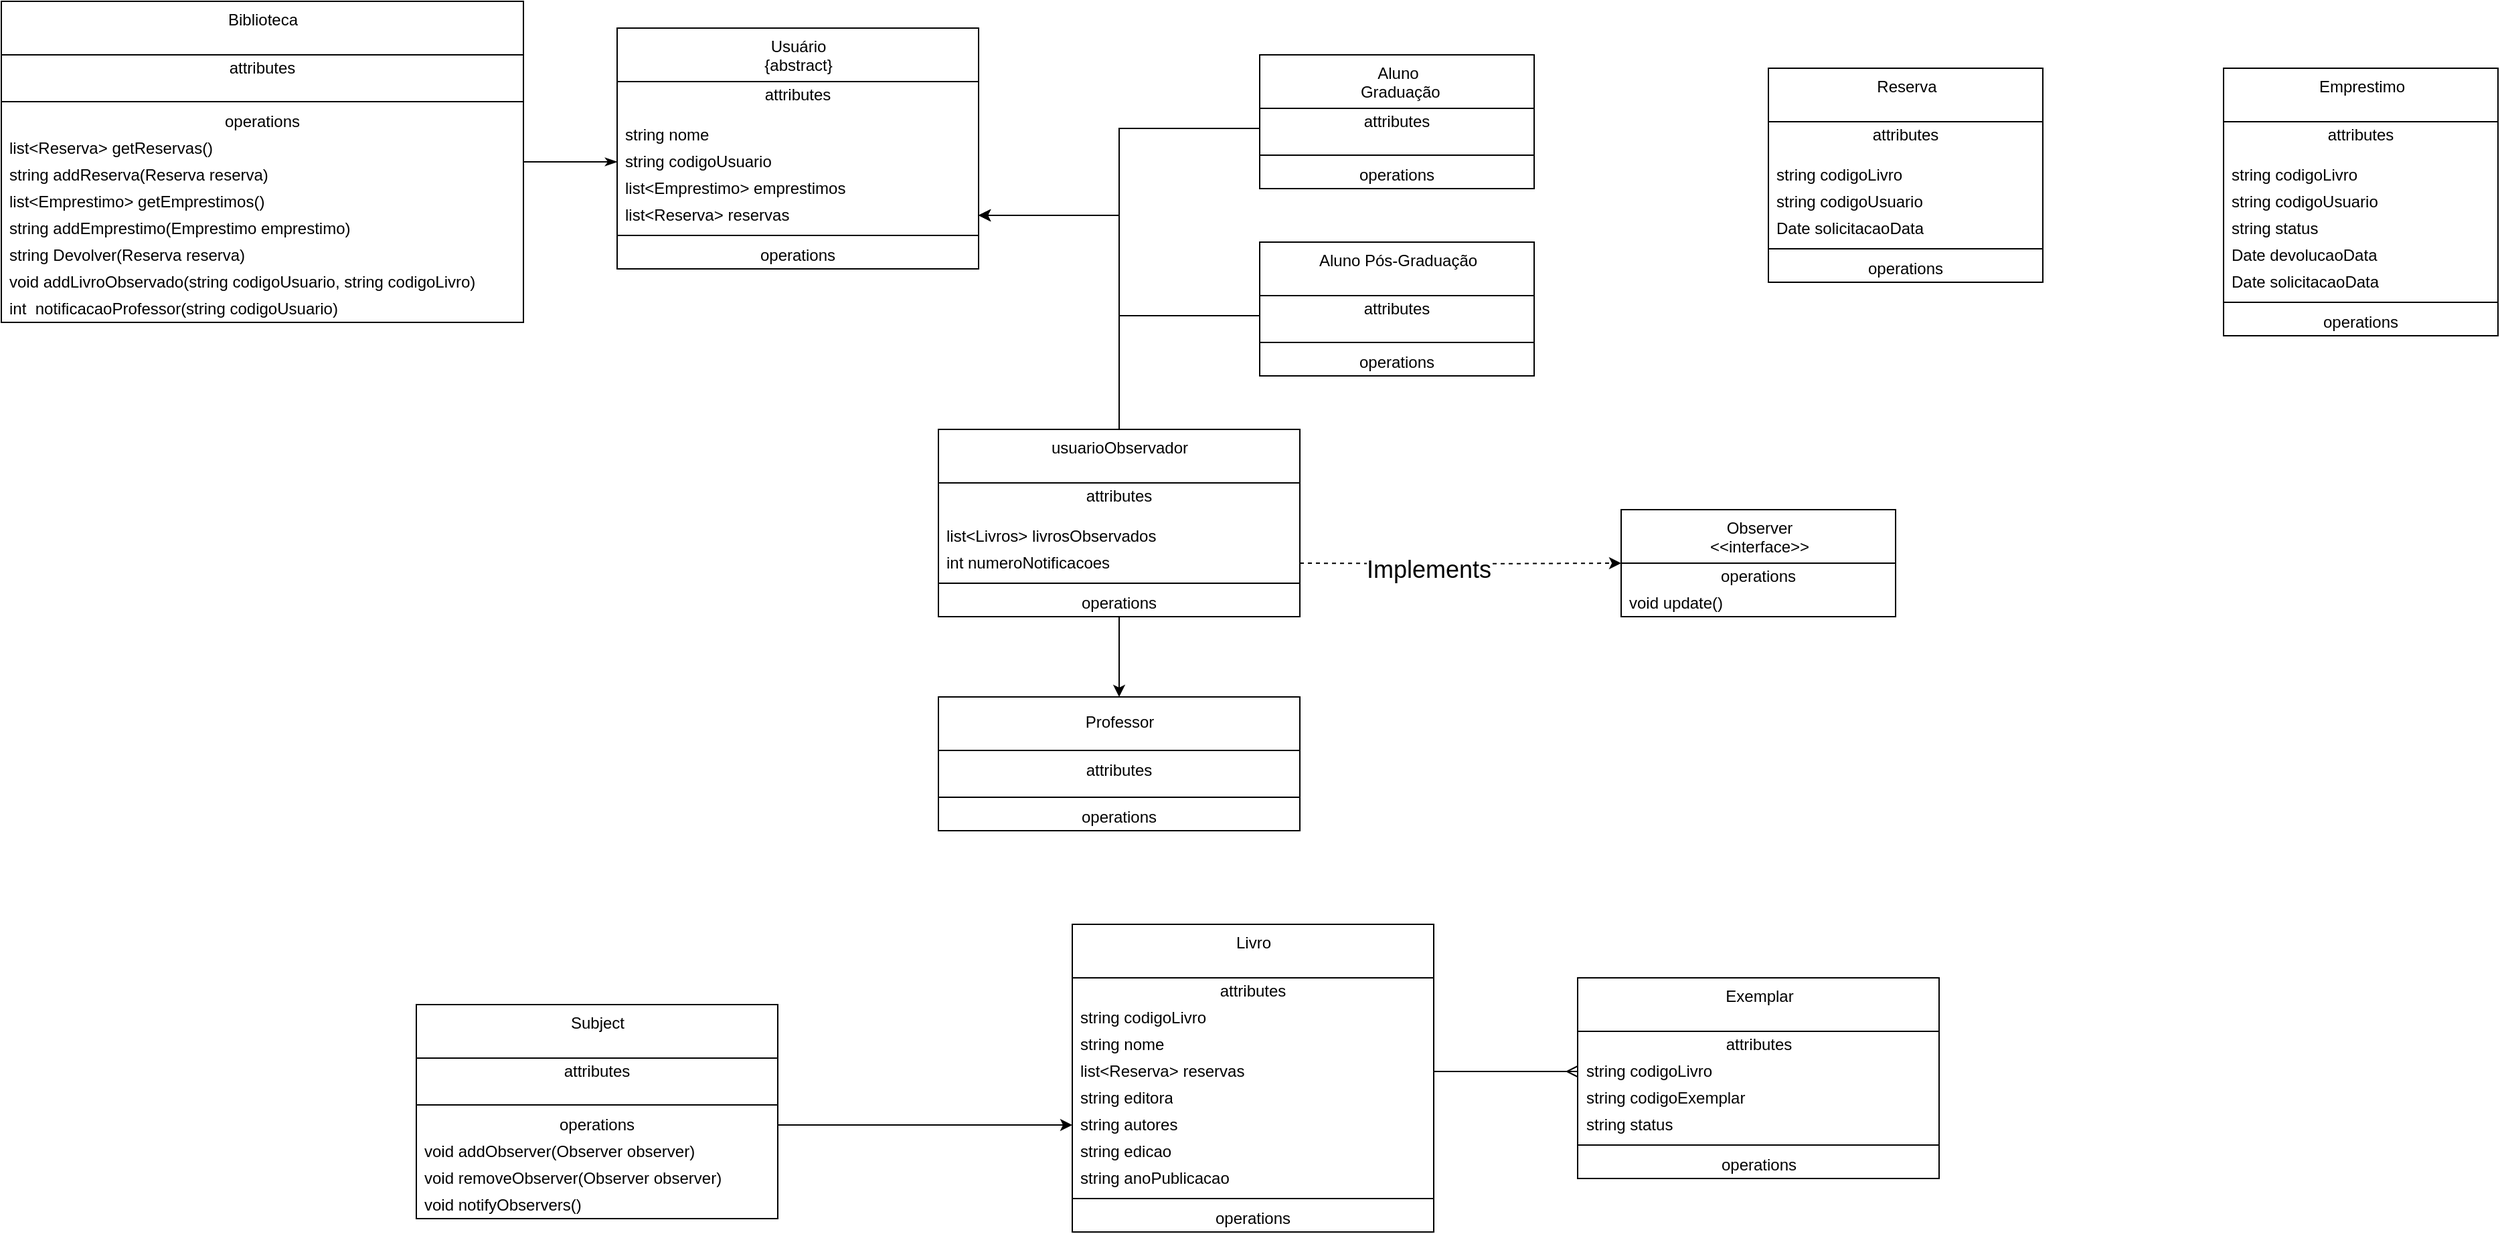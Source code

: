 <mxfile version="20.6.0" type="device"><diagram id="4k-TnC5SBQn-y1mcGVg1" name="Page-1"><mxGraphModel dx="2523" dy="867" grid="1" gridSize="10" guides="1" tooltips="1" connect="1" arrows="1" fold="1" page="1" pageScale="1" pageWidth="850" pageHeight="1100" math="0" shadow="0"><root><mxCell id="0"/><mxCell id="1" parent="0"/><mxCell id="8vR74GhuwaB9tkMfhuag-8" value="&lt;div&gt;Usuário&lt;/div&gt;&lt;div&gt;{abstract}&lt;br&gt;&lt;/div&gt;" style="swimlane;fontStyle=0;align=center;verticalAlign=top;childLayout=stackLayout;horizontal=1;startSize=40;horizontalStack=0;resizeParent=1;resizeParentMax=0;resizeLast=0;collapsible=0;marginBottom=0;html=1;swimlaneLine=1;strokeColor=default;fillColor=default;" parent="1" vertex="1"><mxGeometry x="100" y="80" width="270" height="180" as="geometry"/></mxCell><mxCell id="8vR74GhuwaB9tkMfhuag-9" value="&lt;div&gt;attributes&lt;/div&gt;&lt;div&gt;&lt;br&gt;&lt;/div&gt;&lt;div&gt;&lt;br&gt;&lt;/div&gt;&lt;div&gt;&lt;br&gt;&lt;/div&gt;&lt;div&gt;&lt;br&gt;&lt;/div&gt;" style="text;html=1;strokeColor=none;fillColor=none;align=center;verticalAlign=middle;spacingLeft=4;spacingRight=4;overflow=hidden;rotatable=0;points=[[0,0.5],[1,0.5]];portConstraint=eastwest;" parent="8vR74GhuwaB9tkMfhuag-8" vertex="1"><mxGeometry y="40" width="270" height="30" as="geometry"/></mxCell><mxCell id="8vR74GhuwaB9tkMfhuag-10" value="string nome" style="text;html=1;strokeColor=none;fillColor=none;align=left;verticalAlign=middle;spacingLeft=4;spacingRight=4;overflow=hidden;rotatable=0;points=[[0,0.5],[1,0.5]];portConstraint=eastwest;" parent="8vR74GhuwaB9tkMfhuag-8" vertex="1"><mxGeometry y="70" width="270" height="20" as="geometry"/></mxCell><mxCell id="8vR74GhuwaB9tkMfhuag-16" value="string codigoUsuario" style="text;html=1;strokeColor=none;fillColor=none;align=left;verticalAlign=middle;spacingLeft=4;spacingRight=4;overflow=hidden;rotatable=0;points=[[0,0.5],[1,0.5]];portConstraint=eastwest;" parent="8vR74GhuwaB9tkMfhuag-8" vertex="1"><mxGeometry y="90" width="270" height="20" as="geometry"/></mxCell><mxCell id="8vR74GhuwaB9tkMfhuag-17" value="list&amp;lt;Emprestimo&amp;gt; emprestimos" style="text;html=1;strokeColor=none;fillColor=none;align=left;verticalAlign=middle;spacingLeft=4;spacingRight=4;overflow=hidden;rotatable=0;points=[[0,0.5],[1,0.5]];portConstraint=eastwest;" parent="8vR74GhuwaB9tkMfhuag-8" vertex="1"><mxGeometry y="110" width="270" height="20" as="geometry"/></mxCell><mxCell id="8vR74GhuwaB9tkMfhuag-18" value="list&amp;lt;Reserva&amp;gt; reservas" style="text;html=1;strokeColor=none;fillColor=none;align=left;verticalAlign=middle;spacingLeft=4;spacingRight=4;overflow=hidden;rotatable=0;points=[[0,0.5],[1,0.5]];portConstraint=eastwest;" parent="8vR74GhuwaB9tkMfhuag-8" vertex="1"><mxGeometry y="130" width="270" height="20" as="geometry"/></mxCell><mxCell id="8vR74GhuwaB9tkMfhuag-13" value="" style="line;strokeWidth=1;fillColor=none;align=left;verticalAlign=middle;spacingTop=-1;spacingLeft=3;spacingRight=3;rotatable=0;labelPosition=right;points=[];portConstraint=eastwest;" parent="8vR74GhuwaB9tkMfhuag-8" vertex="1"><mxGeometry y="150" width="270" height="10" as="geometry"/></mxCell><mxCell id="8vR74GhuwaB9tkMfhuag-14" value="operations" style="text;html=1;strokeColor=none;fillColor=none;align=center;verticalAlign=middle;spacingLeft=4;spacingRight=4;overflow=hidden;rotatable=0;points=[[0,0.5],[1,0.5]];portConstraint=eastwest;" parent="8vR74GhuwaB9tkMfhuag-8" vertex="1"><mxGeometry y="160" width="270" height="20" as="geometry"/></mxCell><mxCell id="8vR74GhuwaB9tkMfhuag-42" style="edgeStyle=orthogonalEdgeStyle;rounded=0;orthogonalLoop=1;jettySize=auto;html=1;entryX=1;entryY=0.5;entryDx=0;entryDy=0;exitX=0;exitY=0.5;exitDx=0;exitDy=0;" parent="1" source="8vR74GhuwaB9tkMfhuag-29" target="8vR74GhuwaB9tkMfhuag-18" edge="1"><mxGeometry relative="1" as="geometry"/></mxCell><mxCell id="8vR74GhuwaB9tkMfhuag-28" value="&lt;div&gt;Aluno&lt;br&gt;&lt;/div&gt;&amp;nbsp;Graduação" style="swimlane;fontStyle=0;align=center;verticalAlign=top;childLayout=stackLayout;horizontal=1;startSize=40;horizontalStack=0;resizeParent=1;resizeParentMax=0;resizeLast=0;collapsible=0;marginBottom=0;html=1;swimlaneLine=1;strokeColor=default;fillColor=default;" parent="1" vertex="1"><mxGeometry x="580" y="100" width="205" height="100" as="geometry"/></mxCell><mxCell id="8vR74GhuwaB9tkMfhuag-29" value="&lt;div&gt;attributes&lt;/div&gt;&lt;div&gt;&lt;br&gt;&lt;/div&gt;&lt;div&gt;&lt;br&gt;&lt;/div&gt;&lt;div&gt;&lt;br&gt;&lt;/div&gt;&lt;div&gt;&lt;br&gt;&lt;/div&gt;" style="text;html=1;strokeColor=none;fillColor=none;align=center;verticalAlign=middle;spacingLeft=4;spacingRight=4;overflow=hidden;rotatable=0;points=[[0,0.5],[1,0.5]];portConstraint=eastwest;" parent="8vR74GhuwaB9tkMfhuag-28" vertex="1"><mxGeometry y="40" width="205" height="30" as="geometry"/></mxCell><mxCell id="8vR74GhuwaB9tkMfhuag-34" value="" style="line;strokeWidth=1;fillColor=none;align=left;verticalAlign=middle;spacingTop=-1;spacingLeft=3;spacingRight=3;rotatable=0;labelPosition=right;points=[];portConstraint=eastwest;" parent="8vR74GhuwaB9tkMfhuag-28" vertex="1"><mxGeometry y="70" width="205" height="10" as="geometry"/></mxCell><mxCell id="8vR74GhuwaB9tkMfhuag-35" value="operations" style="text;html=1;strokeColor=none;fillColor=none;align=center;verticalAlign=middle;spacingLeft=4;spacingRight=4;overflow=hidden;rotatable=0;points=[[0,0.5],[1,0.5]];portConstraint=eastwest;" parent="8vR74GhuwaB9tkMfhuag-28" vertex="1"><mxGeometry y="80" width="205" height="20" as="geometry"/></mxCell><mxCell id="8vR74GhuwaB9tkMfhuag-60" style="edgeStyle=orthogonalEdgeStyle;rounded=0;orthogonalLoop=1;jettySize=auto;html=1;entryX=1;entryY=0.5;entryDx=0;entryDy=0;" parent="1" source="8vR74GhuwaB9tkMfhuag-43" target="8vR74GhuwaB9tkMfhuag-18" edge="1"><mxGeometry relative="1" as="geometry"/></mxCell><mxCell id="8vR74GhuwaB9tkMfhuag-94" style="edgeStyle=orthogonalEdgeStyle;rounded=0;orthogonalLoop=1;jettySize=auto;html=1;fontSize=18;" parent="1" source="8vR74GhuwaB9tkMfhuag-43" target="8vR74GhuwaB9tkMfhuag-88" edge="1"><mxGeometry relative="1" as="geometry"/></mxCell><mxCell id="8vR74GhuwaB9tkMfhuag-43" value="usuarioObservador" style="swimlane;fontStyle=0;align=center;verticalAlign=top;childLayout=stackLayout;horizontal=1;startSize=40;horizontalStack=0;resizeParent=1;resizeParentMax=0;resizeLast=0;collapsible=0;marginBottom=0;html=1;swimlaneLine=1;strokeColor=default;fillColor=default;" parent="1" vertex="1"><mxGeometry x="340" y="380" width="270" height="140" as="geometry"/></mxCell><mxCell id="8vR74GhuwaB9tkMfhuag-44" value="&lt;div&gt;attributes&lt;/div&gt;&lt;div&gt;&lt;br&gt;&lt;/div&gt;&lt;div&gt;&lt;br&gt;&lt;/div&gt;&lt;div&gt;&lt;br&gt;&lt;/div&gt;&lt;div&gt;&lt;br&gt;&lt;/div&gt;" style="text;html=1;strokeColor=none;fillColor=none;align=center;verticalAlign=middle;spacingLeft=4;spacingRight=4;overflow=hidden;rotatable=0;points=[[0,0.5],[1,0.5]];portConstraint=eastwest;" parent="8vR74GhuwaB9tkMfhuag-43" vertex="1"><mxGeometry y="40" width="270" height="30" as="geometry"/></mxCell><mxCell id="8vR74GhuwaB9tkMfhuag-47" value="list&amp;lt;Livros&amp;gt; livrosObservados" style="text;html=1;strokeColor=none;fillColor=none;align=left;verticalAlign=middle;spacingLeft=4;spacingRight=4;overflow=hidden;rotatable=0;points=[[0,0.5],[1,0.5]];portConstraint=eastwest;" parent="8vR74GhuwaB9tkMfhuag-43" vertex="1"><mxGeometry y="70" width="270" height="20" as="geometry"/></mxCell><mxCell id="8vR74GhuwaB9tkMfhuag-82" value="int numeroNotificacoes" style="text;html=1;strokeColor=none;fillColor=none;align=left;verticalAlign=middle;spacingLeft=4;spacingRight=4;overflow=hidden;rotatable=0;points=[[0,0.5],[1,0.5]];portConstraint=eastwest;" parent="8vR74GhuwaB9tkMfhuag-43" vertex="1"><mxGeometry y="90" width="270" height="20" as="geometry"/></mxCell><mxCell id="8vR74GhuwaB9tkMfhuag-49" value="" style="line;strokeWidth=1;fillColor=none;align=left;verticalAlign=middle;spacingTop=-1;spacingLeft=3;spacingRight=3;rotatable=0;labelPosition=right;points=[];portConstraint=eastwest;" parent="8vR74GhuwaB9tkMfhuag-43" vertex="1"><mxGeometry y="110" width="270" height="10" as="geometry"/></mxCell><mxCell id="8vR74GhuwaB9tkMfhuag-50" value="operations" style="text;html=1;strokeColor=none;fillColor=none;align=center;verticalAlign=middle;spacingLeft=4;spacingRight=4;overflow=hidden;rotatable=0;points=[[0,0.5],[1,0.5]];portConstraint=eastwest;" parent="8vR74GhuwaB9tkMfhuag-43" vertex="1"><mxGeometry y="120" width="270" height="20" as="geometry"/></mxCell><mxCell id="8vR74GhuwaB9tkMfhuag-55" value="Aluno Pós-Graduação" style="swimlane;fontStyle=0;align=center;verticalAlign=top;childLayout=stackLayout;horizontal=1;startSize=40;horizontalStack=0;resizeParent=1;resizeParentMax=0;resizeLast=0;collapsible=0;marginBottom=0;html=1;swimlaneLine=1;strokeColor=default;fillColor=default;" parent="1" vertex="1"><mxGeometry x="580" y="240" width="205" height="100" as="geometry"/></mxCell><mxCell id="8vR74GhuwaB9tkMfhuag-56" value="&lt;div&gt;attributes&lt;/div&gt;&lt;div&gt;&lt;br&gt;&lt;/div&gt;&lt;div&gt;&lt;br&gt;&lt;/div&gt;&lt;div&gt;&lt;br&gt;&lt;/div&gt;&lt;div&gt;&lt;br&gt;&lt;/div&gt;" style="text;html=1;strokeColor=none;fillColor=none;align=center;verticalAlign=middle;spacingLeft=4;spacingRight=4;overflow=hidden;rotatable=0;points=[[0,0.5],[1,0.5]];portConstraint=eastwest;" parent="8vR74GhuwaB9tkMfhuag-55" vertex="1"><mxGeometry y="40" width="205" height="30" as="geometry"/></mxCell><mxCell id="8vR74GhuwaB9tkMfhuag-57" value="" style="line;strokeWidth=1;fillColor=none;align=left;verticalAlign=middle;spacingTop=-1;spacingLeft=3;spacingRight=3;rotatable=0;labelPosition=right;points=[];portConstraint=eastwest;" parent="8vR74GhuwaB9tkMfhuag-55" vertex="1"><mxGeometry y="70" width="205" height="10" as="geometry"/></mxCell><mxCell id="8vR74GhuwaB9tkMfhuag-58" value="operations" style="text;html=1;strokeColor=none;fillColor=none;align=center;verticalAlign=middle;spacingLeft=4;spacingRight=4;overflow=hidden;rotatable=0;points=[[0,0.5],[1,0.5]];portConstraint=eastwest;" parent="8vR74GhuwaB9tkMfhuag-55" vertex="1"><mxGeometry y="80" width="205" height="20" as="geometry"/></mxCell><mxCell id="8vR74GhuwaB9tkMfhuag-59" style="edgeStyle=orthogonalEdgeStyle;rounded=0;orthogonalLoop=1;jettySize=auto;html=1;entryX=1;entryY=0.5;entryDx=0;entryDy=0;" parent="1" source="8vR74GhuwaB9tkMfhuag-56" target="8vR74GhuwaB9tkMfhuag-18" edge="1"><mxGeometry relative="1" as="geometry"/></mxCell><mxCell id="8vR74GhuwaB9tkMfhuag-77" style="edgeStyle=orthogonalEdgeStyle;rounded=0;orthogonalLoop=1;jettySize=auto;html=1;fontSize=18;dashed=1;entryX=0;entryY=0.5;entryDx=0;entryDy=0;" parent="1" target="8vR74GhuwaB9tkMfhuag-83" edge="1"><mxGeometry relative="1" as="geometry"><mxPoint x="610" y="480" as="sourcePoint"/><mxPoint x="860" y="480" as="targetPoint"/></mxGeometry></mxCell><mxCell id="8vR74GhuwaB9tkMfhuag-78" value="Implements" style="edgeLabel;html=1;align=center;verticalAlign=middle;resizable=0;points=[];fontSize=18;" parent="8vR74GhuwaB9tkMfhuag-77" vertex="1" connectable="0"><mxGeometry x="-0.201" y="-4" relative="1" as="geometry"><mxPoint as="offset"/></mxGeometry></mxCell><mxCell id="8vR74GhuwaB9tkMfhuag-83" value="&lt;div&gt;Observer&lt;/div&gt;&lt;div&gt;&amp;lt;&amp;lt;interface&amp;gt;&amp;gt;&lt;br&gt;&lt;/div&gt;" style="swimlane;fontStyle=0;align=center;verticalAlign=top;childLayout=stackLayout;horizontal=1;startSize=40;horizontalStack=0;resizeParent=1;resizeParentMax=0;resizeLast=0;collapsible=0;marginBottom=0;html=1;swimlaneLine=1;strokeColor=default;fillColor=default;" parent="1" vertex="1"><mxGeometry x="850" y="440" width="205" height="80" as="geometry"/></mxCell><mxCell id="8vR74GhuwaB9tkMfhuag-86" value="operations" style="text;html=1;strokeColor=none;fillColor=none;align=center;verticalAlign=middle;spacingLeft=4;spacingRight=4;overflow=hidden;rotatable=0;points=[[0,0.5],[1,0.5]];portConstraint=eastwest;" parent="8vR74GhuwaB9tkMfhuag-83" vertex="1"><mxGeometry y="40" width="205" height="20" as="geometry"/></mxCell><mxCell id="8vR74GhuwaB9tkMfhuag-72" value="void update()" style="text;html=1;strokeColor=none;fillColor=none;align=left;verticalAlign=middle;spacingLeft=4;spacingRight=4;overflow=hidden;rotatable=0;points=[[0,0.5],[1,0.5]];portConstraint=eastwest;" parent="8vR74GhuwaB9tkMfhuag-83" vertex="1"><mxGeometry y="60" width="205" height="20" as="geometry"/></mxCell><mxCell id="8vR74GhuwaB9tkMfhuag-88" value="&lt;font style=&quot;font-size: 12px;&quot;&gt;Professor&lt;/font&gt;" style="swimlane;fontStyle=0;align=center;verticalAlign=top;childLayout=stackLayout;horizontal=1;startSize=40;horizontalStack=0;resizeParent=1;resizeParentMax=0;resizeLast=0;collapsible=0;marginBottom=0;html=1;swimlaneLine=1;strokeColor=default;fillColor=default;fontSize=18;" parent="1" vertex="1"><mxGeometry x="340" y="580" width="270" height="100" as="geometry"/></mxCell><mxCell id="8vR74GhuwaB9tkMfhuag-89" value="&lt;div&gt;attributes&lt;/div&gt;" style="text;html=1;strokeColor=none;fillColor=none;align=center;verticalAlign=middle;spacingLeft=4;spacingRight=4;overflow=hidden;rotatable=0;points=[[0,0.5],[1,0.5]];portConstraint=eastwest;" parent="8vR74GhuwaB9tkMfhuag-88" vertex="1"><mxGeometry y="40" width="270" height="30" as="geometry"/></mxCell><mxCell id="8vR74GhuwaB9tkMfhuag-92" value="" style="line;strokeWidth=1;fillColor=none;align=left;verticalAlign=middle;spacingTop=-1;spacingLeft=3;spacingRight=3;rotatable=0;labelPosition=right;points=[];portConstraint=eastwest;" parent="8vR74GhuwaB9tkMfhuag-88" vertex="1"><mxGeometry y="70" width="270" height="10" as="geometry"/></mxCell><mxCell id="8vR74GhuwaB9tkMfhuag-93" value="operations" style="text;html=1;strokeColor=none;fillColor=none;align=center;verticalAlign=middle;spacingLeft=4;spacingRight=4;overflow=hidden;rotatable=0;points=[[0,0.5],[1,0.5]];portConstraint=eastwest;" parent="8vR74GhuwaB9tkMfhuag-88" vertex="1"><mxGeometry y="80" width="270" height="20" as="geometry"/></mxCell><mxCell id="8vR74GhuwaB9tkMfhuag-95" value="Subject" style="swimlane;fontStyle=0;align=center;verticalAlign=top;childLayout=stackLayout;horizontal=1;startSize=40;horizontalStack=0;resizeParent=1;resizeParentMax=0;resizeLast=0;collapsible=0;marginBottom=0;html=1;swimlaneLine=1;strokeColor=default;fillColor=default;" parent="1" vertex="1"><mxGeometry x="-50" y="810" width="270" height="160" as="geometry"/></mxCell><mxCell id="8vR74GhuwaB9tkMfhuag-96" value="&lt;div&gt;attributes&lt;/div&gt;&lt;div&gt;&lt;br&gt;&lt;/div&gt;&lt;div&gt;&lt;br&gt;&lt;/div&gt;&lt;div&gt;&lt;br&gt;&lt;/div&gt;&lt;div&gt;&lt;br&gt;&lt;/div&gt;" style="text;html=1;strokeColor=none;fillColor=none;align=center;verticalAlign=middle;spacingLeft=4;spacingRight=4;overflow=hidden;rotatable=0;points=[[0,0.5],[1,0.5]];portConstraint=eastwest;" parent="8vR74GhuwaB9tkMfhuag-95" vertex="1"><mxGeometry y="40" width="270" height="30" as="geometry"/></mxCell><mxCell id="8vR74GhuwaB9tkMfhuag-99" value="" style="line;strokeWidth=1;fillColor=none;align=left;verticalAlign=middle;spacingTop=-1;spacingLeft=3;spacingRight=3;rotatable=0;labelPosition=right;points=[];portConstraint=eastwest;" parent="8vR74GhuwaB9tkMfhuag-95" vertex="1"><mxGeometry y="70" width="270" height="10" as="geometry"/></mxCell><mxCell id="8vR74GhuwaB9tkMfhuag-100" value="operations" style="text;html=1;strokeColor=none;fillColor=none;align=center;verticalAlign=middle;spacingLeft=4;spacingRight=4;overflow=hidden;rotatable=0;points=[[0,0.5],[1,0.5]];portConstraint=eastwest;" parent="8vR74GhuwaB9tkMfhuag-95" vertex="1"><mxGeometry y="80" width="270" height="20" as="geometry"/></mxCell><mxCell id="8vR74GhuwaB9tkMfhuag-97" value="void addObserver(Observer observer)" style="text;html=1;strokeColor=none;fillColor=none;align=left;verticalAlign=middle;spacingLeft=4;spacingRight=4;overflow=hidden;rotatable=0;points=[[0,0.5],[1,0.5]];portConstraint=eastwest;" parent="8vR74GhuwaB9tkMfhuag-95" vertex="1"><mxGeometry y="100" width="270" height="20" as="geometry"/></mxCell><mxCell id="8vR74GhuwaB9tkMfhuag-101" value="void removeObserver(Observer observer)" style="text;html=1;strokeColor=none;fillColor=none;align=left;verticalAlign=middle;spacingLeft=4;spacingRight=4;overflow=hidden;rotatable=0;points=[[0,0.5],[1,0.5]];portConstraint=eastwest;" parent="8vR74GhuwaB9tkMfhuag-95" vertex="1"><mxGeometry y="120" width="270" height="20" as="geometry"/></mxCell><mxCell id="8vR74GhuwaB9tkMfhuag-102" value="void notifyObservers()" style="text;html=1;strokeColor=none;fillColor=none;align=left;verticalAlign=middle;spacingLeft=4;spacingRight=4;overflow=hidden;rotatable=0;points=[[0,0.5],[1,0.5]];portConstraint=eastwest;" parent="8vR74GhuwaB9tkMfhuag-95" vertex="1"><mxGeometry y="140" width="270" height="20" as="geometry"/></mxCell><mxCell id="8vR74GhuwaB9tkMfhuag-103" value="Livro" style="swimlane;fontStyle=0;align=center;verticalAlign=top;childLayout=stackLayout;horizontal=1;startSize=40;horizontalStack=0;resizeParent=1;resizeParentMax=0;resizeLast=0;collapsible=0;marginBottom=0;html=1;swimlaneLine=1;strokeColor=default;fillColor=default;" parent="1" vertex="1"><mxGeometry x="440" y="750" width="270" height="230" as="geometry"/></mxCell><mxCell id="8vR74GhuwaB9tkMfhuag-104" value="&lt;div&gt;attributes&lt;/div&gt;&lt;div&gt;&lt;br&gt;&lt;/div&gt;&lt;div&gt;&lt;br&gt;&lt;/div&gt;&lt;div&gt;&lt;br&gt;&lt;/div&gt;&lt;div&gt;&lt;br&gt;&lt;/div&gt;" style="text;html=1;strokeColor=none;fillColor=none;align=center;verticalAlign=middle;spacingLeft=4;spacingRight=4;overflow=hidden;rotatable=0;points=[[0,0.5],[1,0.5]];portConstraint=eastwest;" parent="8vR74GhuwaB9tkMfhuag-103" vertex="1"><mxGeometry y="40" width="270" height="20" as="geometry"/></mxCell><mxCell id="UI45EGb_hwssNd5SsNvu-12" value="string codigoLivro" style="text;html=1;strokeColor=none;fillColor=none;align=left;verticalAlign=middle;spacingLeft=4;spacingRight=4;overflow=hidden;rotatable=0;points=[[0,0.5],[1,0.5]];portConstraint=eastwest;" vertex="1" parent="8vR74GhuwaB9tkMfhuag-103"><mxGeometry y="60" width="270" height="20" as="geometry"/></mxCell><mxCell id="UI45EGb_hwssNd5SsNvu-13" value="string nome" style="text;html=1;strokeColor=none;fillColor=none;align=left;verticalAlign=middle;spacingLeft=4;spacingRight=4;overflow=hidden;rotatable=0;points=[[0,0.5],[1,0.5]];portConstraint=eastwest;" vertex="1" parent="8vR74GhuwaB9tkMfhuag-103"><mxGeometry y="80" width="270" height="20" as="geometry"/></mxCell><mxCell id="UI45EGb_hwssNd5SsNvu-18" value="list&amp;lt;Reserva&amp;gt; reservas" style="text;html=1;strokeColor=none;fillColor=none;align=left;verticalAlign=middle;spacingLeft=4;spacingRight=4;overflow=hidden;rotatable=0;points=[[0,0.5],[1,0.5]];portConstraint=eastwest;" vertex="1" parent="8vR74GhuwaB9tkMfhuag-103"><mxGeometry y="100" width="270" height="20" as="geometry"/></mxCell><mxCell id="UI45EGb_hwssNd5SsNvu-17" value="string editora" style="text;html=1;strokeColor=none;fillColor=none;align=left;verticalAlign=middle;spacingLeft=4;spacingRight=4;overflow=hidden;rotatable=0;points=[[0,0.5],[1,0.5]];portConstraint=eastwest;" vertex="1" parent="8vR74GhuwaB9tkMfhuag-103"><mxGeometry y="120" width="270" height="20" as="geometry"/></mxCell><mxCell id="UI45EGb_hwssNd5SsNvu-14" value="string autores" style="text;html=1;strokeColor=none;fillColor=none;align=left;verticalAlign=middle;spacingLeft=4;spacingRight=4;overflow=hidden;rotatable=0;points=[[0,0.5],[1,0.5]];portConstraint=eastwest;" vertex="1" parent="8vR74GhuwaB9tkMfhuag-103"><mxGeometry y="140" width="270" height="20" as="geometry"/></mxCell><mxCell id="UI45EGb_hwssNd5SsNvu-16" value="string edicao" style="text;html=1;strokeColor=none;fillColor=none;align=left;verticalAlign=middle;spacingLeft=4;spacingRight=4;overflow=hidden;rotatable=0;points=[[0,0.5],[1,0.5]];portConstraint=eastwest;" vertex="1" parent="8vR74GhuwaB9tkMfhuag-103"><mxGeometry y="160" width="270" height="20" as="geometry"/></mxCell><mxCell id="UI45EGb_hwssNd5SsNvu-15" value="string anoPublicacao" style="text;html=1;strokeColor=none;fillColor=none;align=left;verticalAlign=middle;spacingLeft=4;spacingRight=4;overflow=hidden;rotatable=0;points=[[0,0.5],[1,0.5]];portConstraint=eastwest;" vertex="1" parent="8vR74GhuwaB9tkMfhuag-103"><mxGeometry y="180" width="270" height="20" as="geometry"/></mxCell><mxCell id="8vR74GhuwaB9tkMfhuag-105" value="" style="line;strokeWidth=1;fillColor=none;align=left;verticalAlign=middle;spacingTop=-1;spacingLeft=3;spacingRight=3;rotatable=0;labelPosition=right;points=[];portConstraint=eastwest;" parent="8vR74GhuwaB9tkMfhuag-103" vertex="1"><mxGeometry y="200" width="270" height="10" as="geometry"/></mxCell><mxCell id="8vR74GhuwaB9tkMfhuag-106" value="operations" style="text;html=1;strokeColor=none;fillColor=none;align=center;verticalAlign=middle;spacingLeft=4;spacingRight=4;overflow=hidden;rotatable=0;points=[[0,0.5],[1,0.5]];portConstraint=eastwest;" parent="8vR74GhuwaB9tkMfhuag-103" vertex="1"><mxGeometry y="210" width="270" height="20" as="geometry"/></mxCell><mxCell id="UI45EGb_hwssNd5SsNvu-20" style="edgeStyle=orthogonalEdgeStyle;rounded=0;orthogonalLoop=1;jettySize=auto;html=1;entryX=0;entryY=0.5;entryDx=0;entryDy=0;" edge="1" parent="1" source="8vR74GhuwaB9tkMfhuag-100" target="UI45EGb_hwssNd5SsNvu-14"><mxGeometry relative="1" as="geometry"/></mxCell><mxCell id="UI45EGb_hwssNd5SsNvu-21" value="Exemplar" style="swimlane;fontStyle=0;align=center;verticalAlign=top;childLayout=stackLayout;horizontal=1;startSize=40;horizontalStack=0;resizeParent=1;resizeParentMax=0;resizeLast=0;collapsible=0;marginBottom=0;html=1;swimlaneLine=1;strokeColor=default;fillColor=default;" vertex="1" parent="1"><mxGeometry x="817.5" y="790" width="270" height="150" as="geometry"/></mxCell><mxCell id="UI45EGb_hwssNd5SsNvu-22" value="&lt;div&gt;attributes&lt;/div&gt;&lt;div&gt;&lt;br&gt;&lt;/div&gt;&lt;div&gt;&lt;br&gt;&lt;/div&gt;&lt;div&gt;&lt;br&gt;&lt;/div&gt;&lt;div&gt;&lt;br&gt;&lt;/div&gt;" style="text;html=1;strokeColor=none;fillColor=none;align=center;verticalAlign=middle;spacingLeft=4;spacingRight=4;overflow=hidden;rotatable=0;points=[[0,0.5],[1,0.5]];portConstraint=eastwest;" vertex="1" parent="UI45EGb_hwssNd5SsNvu-21"><mxGeometry y="40" width="270" height="20" as="geometry"/></mxCell><mxCell id="UI45EGb_hwssNd5SsNvu-23" value="string codigoLivro" style="text;html=1;strokeColor=none;fillColor=none;align=left;verticalAlign=middle;spacingLeft=4;spacingRight=4;overflow=hidden;rotatable=0;points=[[0,0.5],[1,0.5]];portConstraint=eastwest;" vertex="1" parent="UI45EGb_hwssNd5SsNvu-21"><mxGeometry y="60" width="270" height="20" as="geometry"/></mxCell><mxCell id="UI45EGb_hwssNd5SsNvu-24" value="string codigoExemplar" style="text;html=1;strokeColor=none;fillColor=none;align=left;verticalAlign=middle;spacingLeft=4;spacingRight=4;overflow=hidden;rotatable=0;points=[[0,0.5],[1,0.5]];portConstraint=eastwest;" vertex="1" parent="UI45EGb_hwssNd5SsNvu-21"><mxGeometry y="80" width="270" height="20" as="geometry"/></mxCell><mxCell id="UI45EGb_hwssNd5SsNvu-25" value="string status" style="text;html=1;strokeColor=none;fillColor=none;align=left;verticalAlign=middle;spacingLeft=4;spacingRight=4;overflow=hidden;rotatable=0;points=[[0,0.5],[1,0.5]];portConstraint=eastwest;" vertex="1" parent="UI45EGb_hwssNd5SsNvu-21"><mxGeometry y="100" width="270" height="20" as="geometry"/></mxCell><mxCell id="UI45EGb_hwssNd5SsNvu-30" value="" style="line;strokeWidth=1;fillColor=none;align=left;verticalAlign=middle;spacingTop=-1;spacingLeft=3;spacingRight=3;rotatable=0;labelPosition=right;points=[];portConstraint=eastwest;" vertex="1" parent="UI45EGb_hwssNd5SsNvu-21"><mxGeometry y="120" width="270" height="10" as="geometry"/></mxCell><mxCell id="UI45EGb_hwssNd5SsNvu-31" value="operations" style="text;html=1;strokeColor=none;fillColor=none;align=center;verticalAlign=middle;spacingLeft=4;spacingRight=4;overflow=hidden;rotatable=0;points=[[0,0.5],[1,0.5]];portConstraint=eastwest;" vertex="1" parent="UI45EGb_hwssNd5SsNvu-21"><mxGeometry y="130" width="270" height="20" as="geometry"/></mxCell><mxCell id="UI45EGb_hwssNd5SsNvu-32" value="Reserva" style="swimlane;fontStyle=0;align=center;verticalAlign=top;childLayout=stackLayout;horizontal=1;startSize=40;horizontalStack=0;resizeParent=1;resizeParentMax=0;resizeLast=0;collapsible=0;marginBottom=0;html=1;swimlaneLine=1;strokeColor=default;fillColor=default;" vertex="1" parent="1"><mxGeometry x="960" y="110" width="205" height="160" as="geometry"/></mxCell><mxCell id="UI45EGb_hwssNd5SsNvu-33" value="&lt;div&gt;attributes&lt;/div&gt;&lt;div&gt;&lt;br&gt;&lt;/div&gt;&lt;div&gt;&lt;br&gt;&lt;/div&gt;&lt;div&gt;&lt;br&gt;&lt;/div&gt;&lt;div&gt;&lt;br&gt;&lt;/div&gt;" style="text;html=1;strokeColor=none;fillColor=none;align=center;verticalAlign=middle;spacingLeft=4;spacingRight=4;overflow=hidden;rotatable=0;points=[[0,0.5],[1,0.5]];portConstraint=eastwest;" vertex="1" parent="UI45EGb_hwssNd5SsNvu-32"><mxGeometry y="40" width="205" height="30" as="geometry"/></mxCell><mxCell id="UI45EGb_hwssNd5SsNvu-36" value="string codigoLivro" style="text;html=1;strokeColor=none;fillColor=none;align=left;verticalAlign=middle;spacingLeft=4;spacingRight=4;overflow=hidden;rotatable=0;points=[[0,0.5],[1,0.5]];portConstraint=eastwest;" vertex="1" parent="UI45EGb_hwssNd5SsNvu-32"><mxGeometry y="70" width="205" height="20" as="geometry"/></mxCell><mxCell id="UI45EGb_hwssNd5SsNvu-37" value="string codigoUsuario" style="text;html=1;strokeColor=none;fillColor=none;align=left;verticalAlign=middle;spacingLeft=4;spacingRight=4;overflow=hidden;rotatable=0;points=[[0,0.5],[1,0.5]];portConstraint=eastwest;" vertex="1" parent="UI45EGb_hwssNd5SsNvu-32"><mxGeometry y="90" width="205" height="20" as="geometry"/></mxCell><mxCell id="UI45EGb_hwssNd5SsNvu-38" value="Date solicitacaoData" style="text;html=1;strokeColor=none;fillColor=none;align=left;verticalAlign=middle;spacingLeft=4;spacingRight=4;overflow=hidden;rotatable=0;points=[[0,0.5],[1,0.5]];portConstraint=eastwest;" vertex="1" parent="UI45EGb_hwssNd5SsNvu-32"><mxGeometry y="110" width="205" height="20" as="geometry"/></mxCell><mxCell id="UI45EGb_hwssNd5SsNvu-34" value="" style="line;strokeWidth=1;fillColor=none;align=left;verticalAlign=middle;spacingTop=-1;spacingLeft=3;spacingRight=3;rotatable=0;labelPosition=right;points=[];portConstraint=eastwest;" vertex="1" parent="UI45EGb_hwssNd5SsNvu-32"><mxGeometry y="130" width="205" height="10" as="geometry"/></mxCell><mxCell id="UI45EGb_hwssNd5SsNvu-35" value="operations" style="text;html=1;strokeColor=none;fillColor=none;align=center;verticalAlign=middle;spacingLeft=4;spacingRight=4;overflow=hidden;rotatable=0;points=[[0,0.5],[1,0.5]];portConstraint=eastwest;" vertex="1" parent="UI45EGb_hwssNd5SsNvu-32"><mxGeometry y="140" width="205" height="20" as="geometry"/></mxCell><mxCell id="UI45EGb_hwssNd5SsNvu-39" value="Emprestimo" style="swimlane;fontStyle=0;align=center;verticalAlign=top;childLayout=stackLayout;horizontal=1;startSize=40;horizontalStack=0;resizeParent=1;resizeParentMax=0;resizeLast=0;collapsible=0;marginBottom=0;html=1;swimlaneLine=1;strokeColor=default;fillColor=default;" vertex="1" parent="1"><mxGeometry x="1300" y="110" width="205" height="200" as="geometry"/></mxCell><mxCell id="UI45EGb_hwssNd5SsNvu-40" value="&lt;div&gt;attributes&lt;/div&gt;&lt;div&gt;&lt;br&gt;&lt;/div&gt;&lt;div&gt;&lt;br&gt;&lt;/div&gt;&lt;div&gt;&lt;br&gt;&lt;/div&gt;&lt;div&gt;&lt;br&gt;&lt;/div&gt;" style="text;html=1;strokeColor=none;fillColor=none;align=center;verticalAlign=middle;spacingLeft=4;spacingRight=4;overflow=hidden;rotatable=0;points=[[0,0.5],[1,0.5]];portConstraint=eastwest;" vertex="1" parent="UI45EGb_hwssNd5SsNvu-39"><mxGeometry y="40" width="205" height="30" as="geometry"/></mxCell><mxCell id="UI45EGb_hwssNd5SsNvu-41" value="string codigoLivro" style="text;html=1;strokeColor=none;fillColor=none;align=left;verticalAlign=middle;spacingLeft=4;spacingRight=4;overflow=hidden;rotatable=0;points=[[0,0.5],[1,0.5]];portConstraint=eastwest;" vertex="1" parent="UI45EGb_hwssNd5SsNvu-39"><mxGeometry y="70" width="205" height="20" as="geometry"/></mxCell><mxCell id="UI45EGb_hwssNd5SsNvu-42" value="string codigoUsuario" style="text;html=1;strokeColor=none;fillColor=none;align=left;verticalAlign=middle;spacingLeft=4;spacingRight=4;overflow=hidden;rotatable=0;points=[[0,0.5],[1,0.5]];portConstraint=eastwest;" vertex="1" parent="UI45EGb_hwssNd5SsNvu-39"><mxGeometry y="90" width="205" height="20" as="geometry"/></mxCell><mxCell id="UI45EGb_hwssNd5SsNvu-47" value="string status" style="text;html=1;strokeColor=none;fillColor=none;align=left;verticalAlign=middle;spacingLeft=4;spacingRight=4;overflow=hidden;rotatable=0;points=[[0,0.5],[1,0.5]];portConstraint=eastwest;" vertex="1" parent="UI45EGb_hwssNd5SsNvu-39"><mxGeometry y="110" width="205" height="20" as="geometry"/></mxCell><mxCell id="UI45EGb_hwssNd5SsNvu-43" value="Date devolucaoData" style="text;html=1;strokeColor=none;fillColor=none;align=left;verticalAlign=middle;spacingLeft=4;spacingRight=4;overflow=hidden;rotatable=0;points=[[0,0.5],[1,0.5]];portConstraint=eastwest;" vertex="1" parent="UI45EGb_hwssNd5SsNvu-39"><mxGeometry y="130" width="205" height="20" as="geometry"/></mxCell><mxCell id="UI45EGb_hwssNd5SsNvu-46" value="Date solicitacaoData" style="text;html=1;strokeColor=none;fillColor=none;align=left;verticalAlign=middle;spacingLeft=4;spacingRight=4;overflow=hidden;rotatable=0;points=[[0,0.5],[1,0.5]];portConstraint=eastwest;" vertex="1" parent="UI45EGb_hwssNd5SsNvu-39"><mxGeometry y="150" width="205" height="20" as="geometry"/></mxCell><mxCell id="UI45EGb_hwssNd5SsNvu-44" value="" style="line;strokeWidth=1;fillColor=none;align=left;verticalAlign=middle;spacingTop=-1;spacingLeft=3;spacingRight=3;rotatable=0;labelPosition=right;points=[];portConstraint=eastwest;" vertex="1" parent="UI45EGb_hwssNd5SsNvu-39"><mxGeometry y="170" width="205" height="10" as="geometry"/></mxCell><mxCell id="UI45EGb_hwssNd5SsNvu-45" value="operations" style="text;html=1;strokeColor=none;fillColor=none;align=center;verticalAlign=middle;spacingLeft=4;spacingRight=4;overflow=hidden;rotatable=0;points=[[0,0.5],[1,0.5]];portConstraint=eastwest;" vertex="1" parent="UI45EGb_hwssNd5SsNvu-39"><mxGeometry y="180" width="205" height="20" as="geometry"/></mxCell><mxCell id="UI45EGb_hwssNd5SsNvu-50" style="edgeStyle=orthogonalEdgeStyle;rounded=0;orthogonalLoop=1;jettySize=auto;html=1;entryX=0;entryY=0.5;entryDx=0;entryDy=0;startArrow=none;startFill=0;endArrow=ERmany;endFill=0;" edge="1" parent="1" source="UI45EGb_hwssNd5SsNvu-18" target="UI45EGb_hwssNd5SsNvu-23"><mxGeometry relative="1" as="geometry"/></mxCell><mxCell id="UI45EGb_hwssNd5SsNvu-64" style="edgeStyle=orthogonalEdgeStyle;rounded=0;orthogonalLoop=1;jettySize=auto;html=1;entryX=0;entryY=0.5;entryDx=0;entryDy=0;startArrow=none;startFill=0;endArrow=classicThin;endFill=1;" edge="1" parent="1" source="UI45EGb_hwssNd5SsNvu-51" target="8vR74GhuwaB9tkMfhuag-16"><mxGeometry relative="1" as="geometry"/></mxCell><mxCell id="UI45EGb_hwssNd5SsNvu-51" value="Biblioteca" style="swimlane;fontStyle=0;align=center;verticalAlign=top;childLayout=stackLayout;horizontal=1;startSize=40;horizontalStack=0;resizeParent=1;resizeParentMax=0;resizeLast=0;collapsible=0;marginBottom=0;html=1;swimlaneLine=1;strokeColor=default;fillColor=default;" vertex="1" parent="1"><mxGeometry x="-360" y="60" width="390" height="240" as="geometry"/></mxCell><mxCell id="UI45EGb_hwssNd5SsNvu-52" value="&lt;div&gt;attributes&lt;/div&gt;&lt;div&gt;&lt;br&gt;&lt;/div&gt;&lt;div&gt;&lt;br&gt;&lt;/div&gt;&lt;div&gt;&lt;br&gt;&lt;/div&gt;&lt;div&gt;&lt;br&gt;&lt;/div&gt;" style="text;html=1;strokeColor=none;fillColor=none;align=center;verticalAlign=middle;spacingLeft=4;spacingRight=4;overflow=hidden;rotatable=0;points=[[0,0.5],[1,0.5]];portConstraint=eastwest;" vertex="1" parent="UI45EGb_hwssNd5SsNvu-51"><mxGeometry y="40" width="390" height="30" as="geometry"/></mxCell><mxCell id="UI45EGb_hwssNd5SsNvu-57" value="" style="line;strokeWidth=1;fillColor=none;align=left;verticalAlign=middle;spacingTop=-1;spacingLeft=3;spacingRight=3;rotatable=0;labelPosition=right;points=[];portConstraint=eastwest;" vertex="1" parent="UI45EGb_hwssNd5SsNvu-51"><mxGeometry y="70" width="390" height="10" as="geometry"/></mxCell><mxCell id="UI45EGb_hwssNd5SsNvu-58" value="operations" style="text;html=1;strokeColor=none;fillColor=none;align=center;verticalAlign=middle;spacingLeft=4;spacingRight=4;overflow=hidden;rotatable=0;points=[[0,0.5],[1,0.5]];portConstraint=eastwest;" vertex="1" parent="UI45EGb_hwssNd5SsNvu-51"><mxGeometry y="80" width="390" height="20" as="geometry"/></mxCell><mxCell id="UI45EGb_hwssNd5SsNvu-59" value="list&amp;lt;Reserva&amp;gt; getReservas()" style="text;html=1;strokeColor=none;fillColor=none;align=left;verticalAlign=middle;spacingLeft=4;spacingRight=4;overflow=hidden;rotatable=0;points=[[0,0.5],[1,0.5]];portConstraint=eastwest;" vertex="1" parent="UI45EGb_hwssNd5SsNvu-51"><mxGeometry y="100" width="390" height="20" as="geometry"/></mxCell><mxCell id="UI45EGb_hwssNd5SsNvu-60" value="string addReserva(Reserva reserva)" style="text;html=1;strokeColor=none;fillColor=none;align=left;verticalAlign=middle;spacingLeft=4;spacingRight=4;overflow=hidden;rotatable=0;points=[[0,0.5],[1,0.5]];portConstraint=eastwest;" vertex="1" parent="UI45EGb_hwssNd5SsNvu-51"><mxGeometry y="120" width="390" height="20" as="geometry"/></mxCell><mxCell id="UI45EGb_hwssNd5SsNvu-61" value="list&amp;lt;Emprestimo&amp;gt; getEmprestimos()" style="text;html=1;strokeColor=none;fillColor=none;align=left;verticalAlign=middle;spacingLeft=4;spacingRight=4;overflow=hidden;rotatable=0;points=[[0,0.5],[1,0.5]];portConstraint=eastwest;" vertex="1" parent="UI45EGb_hwssNd5SsNvu-51"><mxGeometry y="140" width="390" height="20" as="geometry"/></mxCell><mxCell id="UI45EGb_hwssNd5SsNvu-62" value="string addEmprestimo(Emprestimo emprestimo)" style="text;html=1;strokeColor=none;fillColor=none;align=left;verticalAlign=middle;spacingLeft=4;spacingRight=4;overflow=hidden;rotatable=0;points=[[0,0.5],[1,0.5]];portConstraint=eastwest;" vertex="1" parent="UI45EGb_hwssNd5SsNvu-51"><mxGeometry y="160" width="390" height="20" as="geometry"/></mxCell><mxCell id="UI45EGb_hwssNd5SsNvu-63" value="string Devolver(Reserva reserva)" style="text;html=1;strokeColor=none;fillColor=none;align=left;verticalAlign=middle;spacingLeft=4;spacingRight=4;overflow=hidden;rotatable=0;points=[[0,0.5],[1,0.5]];portConstraint=eastwest;" vertex="1" parent="UI45EGb_hwssNd5SsNvu-51"><mxGeometry y="180" width="390" height="20" as="geometry"/></mxCell><mxCell id="UI45EGb_hwssNd5SsNvu-65" value="void addLivroObservado(string codigoUsuario, string codigoLivro)" style="text;html=1;strokeColor=none;fillColor=none;align=left;verticalAlign=middle;spacingLeft=4;spacingRight=4;overflow=hidden;rotatable=0;points=[[0,0.5],[1,0.5]];portConstraint=eastwest;" vertex="1" parent="UI45EGb_hwssNd5SsNvu-51"><mxGeometry y="200" width="390" height="20" as="geometry"/></mxCell><mxCell id="UI45EGb_hwssNd5SsNvu-66" value="int&amp;nbsp; notificacaoProfessor(string codigoUsuario)" style="text;html=1;strokeColor=none;fillColor=none;align=left;verticalAlign=middle;spacingLeft=4;spacingRight=4;overflow=hidden;rotatable=0;points=[[0,0.5],[1,0.5]];portConstraint=eastwest;" vertex="1" parent="UI45EGb_hwssNd5SsNvu-51"><mxGeometry y="220" width="390" height="20" as="geometry"/></mxCell></root></mxGraphModel></diagram></mxfile>
